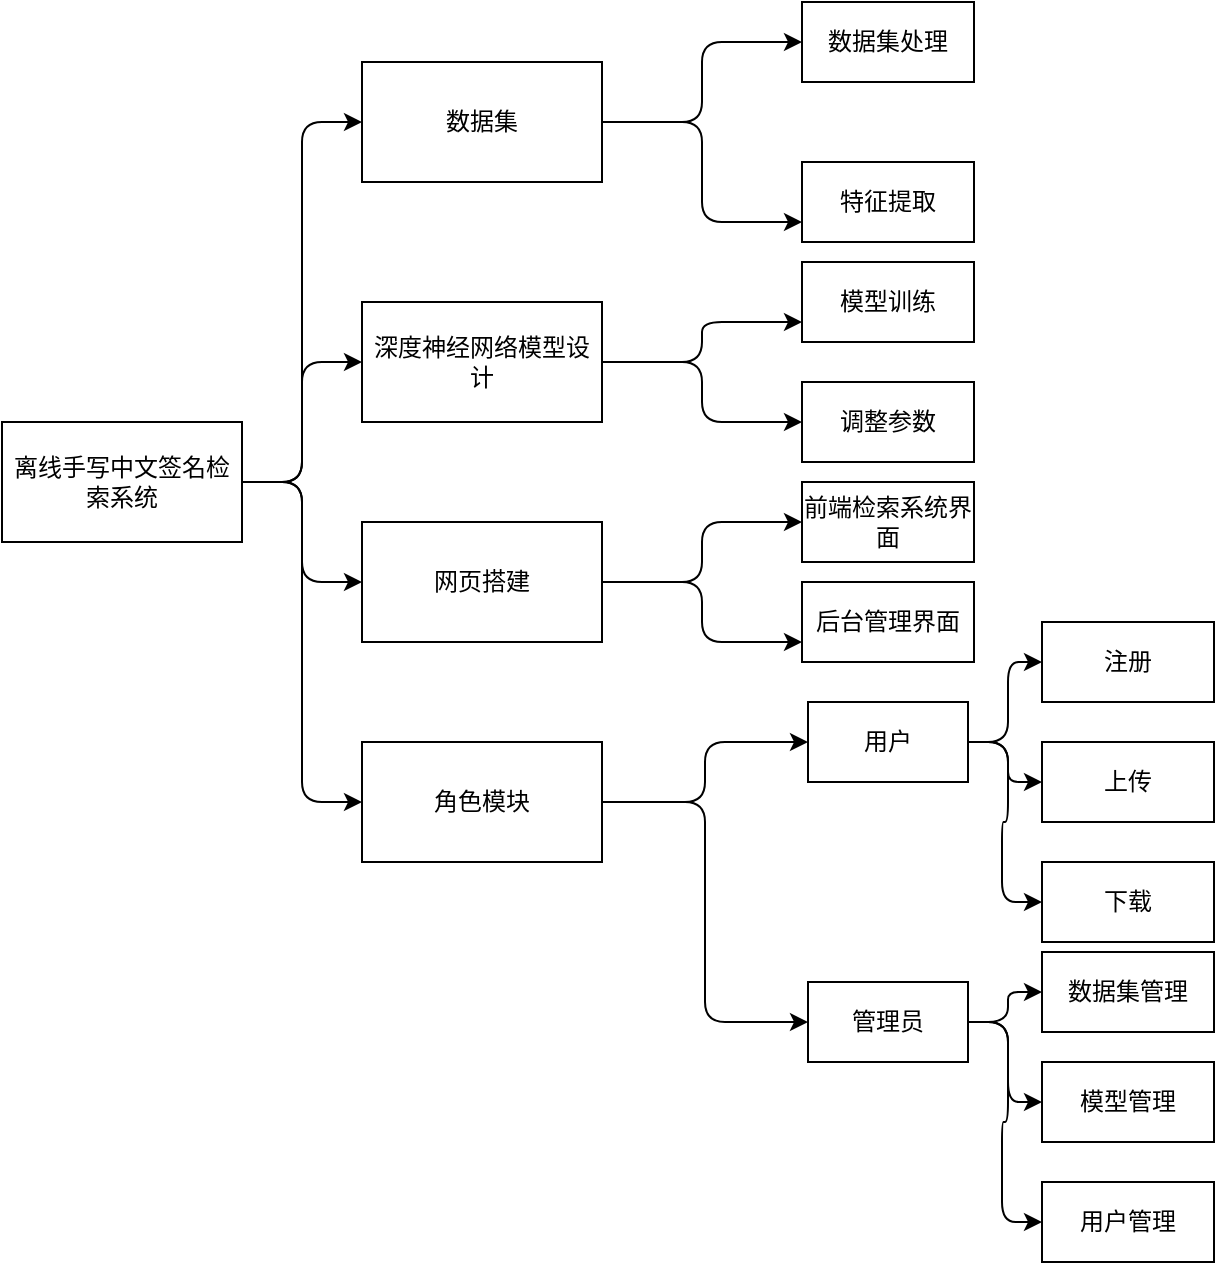 <mxfile version="13.10.9" type="github">
  <diagram id="qXqdcM5BHF09fprWpOBC" name="Page-1">
    <mxGraphModel dx="1221" dy="682" grid="1" gridSize="10" guides="1" tooltips="1" connect="1" arrows="1" fold="1" page="1" pageScale="1" pageWidth="827" pageHeight="1169" math="0" shadow="0">
      <root>
        <mxCell id="0" />
        <mxCell id="1" parent="0" />
        <mxCell id="H1arYDrGyoaEVPMfDtYE-73" style="edgeStyle=orthogonalEdgeStyle;rounded=1;orthogonalLoop=1;jettySize=auto;html=1;entryX=0;entryY=0.5;entryDx=0;entryDy=0;" parent="1" source="H1arYDrGyoaEVPMfDtYE-1" target="H1arYDrGyoaEVPMfDtYE-6" edge="1">
          <mxGeometry relative="1" as="geometry" />
        </mxCell>
        <mxCell id="H1arYDrGyoaEVPMfDtYE-74" style="edgeStyle=orthogonalEdgeStyle;rounded=1;orthogonalLoop=1;jettySize=auto;html=1;entryX=0;entryY=0.5;entryDx=0;entryDy=0;" parent="1" source="H1arYDrGyoaEVPMfDtYE-1" target="H1arYDrGyoaEVPMfDtYE-2" edge="1">
          <mxGeometry relative="1" as="geometry">
            <mxPoint x="230" y="120" as="targetPoint" />
          </mxGeometry>
        </mxCell>
        <mxCell id="H1arYDrGyoaEVPMfDtYE-79" style="edgeStyle=orthogonalEdgeStyle;rounded=1;orthogonalLoop=1;jettySize=auto;html=1;entryX=0;entryY=0.5;entryDx=0;entryDy=0;" parent="1" source="H1arYDrGyoaEVPMfDtYE-1" target="H1arYDrGyoaEVPMfDtYE-8" edge="1">
          <mxGeometry relative="1" as="geometry" />
        </mxCell>
        <mxCell id="H1arYDrGyoaEVPMfDtYE-90" style="edgeStyle=orthogonalEdgeStyle;rounded=1;orthogonalLoop=1;jettySize=auto;html=1;entryX=0;entryY=0.5;entryDx=0;entryDy=0;" parent="1" source="H1arYDrGyoaEVPMfDtYE-1" target="H1arYDrGyoaEVPMfDtYE-53" edge="1">
          <mxGeometry relative="1" as="geometry" />
        </mxCell>
        <mxCell id="H1arYDrGyoaEVPMfDtYE-1" value="离线手写中文签名检索系统" style="rounded=0;whiteSpace=wrap;html=1;" parent="1" vertex="1">
          <mxGeometry x="80" y="280" width="120" height="60" as="geometry" />
        </mxCell>
        <mxCell id="H1arYDrGyoaEVPMfDtYE-75" style="edgeStyle=orthogonalEdgeStyle;rounded=1;orthogonalLoop=1;jettySize=auto;html=1;entryX=0;entryY=0.5;entryDx=0;entryDy=0;" parent="1" source="H1arYDrGyoaEVPMfDtYE-2" target="H1arYDrGyoaEVPMfDtYE-22" edge="1">
          <mxGeometry relative="1" as="geometry" />
        </mxCell>
        <mxCell id="H1arYDrGyoaEVPMfDtYE-76" style="edgeStyle=orthogonalEdgeStyle;rounded=1;orthogonalLoop=1;jettySize=auto;html=1;entryX=0;entryY=0.75;entryDx=0;entryDy=0;" parent="1" source="H1arYDrGyoaEVPMfDtYE-2" target="H1arYDrGyoaEVPMfDtYE-25" edge="1">
          <mxGeometry relative="1" as="geometry" />
        </mxCell>
        <mxCell id="H1arYDrGyoaEVPMfDtYE-2" value="数据集" style="whiteSpace=wrap;html=1;rounded=0;" parent="1" vertex="1">
          <mxGeometry x="260" y="100" width="120" height="60" as="geometry" />
        </mxCell>
        <mxCell id="H1arYDrGyoaEVPMfDtYE-77" style="edgeStyle=orthogonalEdgeStyle;rounded=1;orthogonalLoop=1;jettySize=auto;html=1;entryX=0;entryY=0.75;entryDx=0;entryDy=0;" parent="1" source="H1arYDrGyoaEVPMfDtYE-6" target="H1arYDrGyoaEVPMfDtYE-29" edge="1">
          <mxGeometry relative="1" as="geometry" />
        </mxCell>
        <mxCell id="H1arYDrGyoaEVPMfDtYE-78" style="edgeStyle=orthogonalEdgeStyle;rounded=1;orthogonalLoop=1;jettySize=auto;html=1;entryX=0;entryY=0.5;entryDx=0;entryDy=0;" parent="1" source="H1arYDrGyoaEVPMfDtYE-6" target="H1arYDrGyoaEVPMfDtYE-30" edge="1">
          <mxGeometry relative="1" as="geometry" />
        </mxCell>
        <mxCell id="H1arYDrGyoaEVPMfDtYE-6" value="深度神经网络模型设计" style="whiteSpace=wrap;html=1;rounded=0;" parent="1" vertex="1">
          <mxGeometry x="260" y="220" width="120" height="60" as="geometry" />
        </mxCell>
        <mxCell id="H1arYDrGyoaEVPMfDtYE-80" style="edgeStyle=orthogonalEdgeStyle;rounded=1;orthogonalLoop=1;jettySize=auto;html=1;entryX=0;entryY=0.5;entryDx=0;entryDy=0;" parent="1" source="H1arYDrGyoaEVPMfDtYE-8" target="H1arYDrGyoaEVPMfDtYE-36" edge="1">
          <mxGeometry relative="1" as="geometry" />
        </mxCell>
        <mxCell id="H1arYDrGyoaEVPMfDtYE-81" style="edgeStyle=orthogonalEdgeStyle;rounded=1;orthogonalLoop=1;jettySize=auto;html=1;entryX=0;entryY=0.75;entryDx=0;entryDy=0;" parent="1" source="H1arYDrGyoaEVPMfDtYE-8" target="H1arYDrGyoaEVPMfDtYE-37" edge="1">
          <mxGeometry relative="1" as="geometry" />
        </mxCell>
        <mxCell id="H1arYDrGyoaEVPMfDtYE-8" value="网页搭建" style="rounded=0;whiteSpace=wrap;html=1;" parent="1" vertex="1">
          <mxGeometry x="260" y="330" width="120" height="60" as="geometry" />
        </mxCell>
        <mxCell id="H1arYDrGyoaEVPMfDtYE-87" style="edgeStyle=orthogonalEdgeStyle;rounded=1;orthogonalLoop=1;jettySize=auto;html=1;entryX=0;entryY=0.5;entryDx=0;entryDy=0;" parent="1" source="H1arYDrGyoaEVPMfDtYE-13" target="H1arYDrGyoaEVPMfDtYE-52" edge="1">
          <mxGeometry relative="1" as="geometry" />
        </mxCell>
        <mxCell id="H1arYDrGyoaEVPMfDtYE-88" style="edgeStyle=orthogonalEdgeStyle;rounded=1;orthogonalLoop=1;jettySize=auto;html=1;entryX=0;entryY=0.5;entryDx=0;entryDy=0;" parent="1" source="H1arYDrGyoaEVPMfDtYE-13" target="H1arYDrGyoaEVPMfDtYE-43" edge="1">
          <mxGeometry relative="1" as="geometry" />
        </mxCell>
        <mxCell id="H1arYDrGyoaEVPMfDtYE-89" style="edgeStyle=orthogonalEdgeStyle;rounded=1;orthogonalLoop=1;jettySize=auto;html=1;entryX=0;entryY=0.5;entryDx=0;entryDy=0;" parent="1" source="H1arYDrGyoaEVPMfDtYE-13" target="H1arYDrGyoaEVPMfDtYE-44" edge="1">
          <mxGeometry relative="1" as="geometry" />
        </mxCell>
        <mxCell id="H1arYDrGyoaEVPMfDtYE-13" value="管理员" style="rounded=0;whiteSpace=wrap;html=1;" parent="1" vertex="1">
          <mxGeometry x="483" y="560" width="80" height="40" as="geometry" />
        </mxCell>
        <mxCell id="H1arYDrGyoaEVPMfDtYE-22" value="数据集处理" style="whiteSpace=wrap;html=1;rounded=0;" parent="1" vertex="1">
          <mxGeometry x="480" y="70" width="86" height="40" as="geometry" />
        </mxCell>
        <mxCell id="H1arYDrGyoaEVPMfDtYE-25" value="特征提取" style="rounded=0;whiteSpace=wrap;html=1;" parent="1" vertex="1">
          <mxGeometry x="480" y="150" width="86" height="40" as="geometry" />
        </mxCell>
        <mxCell id="H1arYDrGyoaEVPMfDtYE-29" value="模型训练" style="whiteSpace=wrap;html=1;rounded=0;" parent="1" vertex="1">
          <mxGeometry x="480" y="200" width="86" height="40" as="geometry" />
        </mxCell>
        <mxCell id="H1arYDrGyoaEVPMfDtYE-30" value="调整参数" style="whiteSpace=wrap;html=1;rounded=0;" parent="1" vertex="1">
          <mxGeometry x="480" y="260" width="86" height="40" as="geometry" />
        </mxCell>
        <mxCell id="H1arYDrGyoaEVPMfDtYE-36" value="前端检索系统界面" style="whiteSpace=wrap;html=1;rounded=0;" parent="1" vertex="1">
          <mxGeometry x="480" y="310" width="86" height="40" as="geometry" />
        </mxCell>
        <mxCell id="H1arYDrGyoaEVPMfDtYE-37" value="后台管理界面" style="rounded=0;whiteSpace=wrap;html=1;" parent="1" vertex="1">
          <mxGeometry x="480" y="360" width="86" height="40" as="geometry" />
        </mxCell>
        <mxCell id="H1arYDrGyoaEVPMfDtYE-43" value="模型管理" style="whiteSpace=wrap;html=1;rounded=0;" parent="1" vertex="1">
          <mxGeometry x="600" y="600" width="86" height="40" as="geometry" />
        </mxCell>
        <mxCell id="H1arYDrGyoaEVPMfDtYE-44" value="用户管理" style="whiteSpace=wrap;html=1;rounded=0;" parent="1" vertex="1">
          <mxGeometry x="600" y="660" width="86" height="40" as="geometry" />
        </mxCell>
        <mxCell id="H1arYDrGyoaEVPMfDtYE-84" style="edgeStyle=orthogonalEdgeStyle;rounded=1;orthogonalLoop=1;jettySize=auto;html=1;entryX=0;entryY=0.5;entryDx=0;entryDy=0;" parent="1" source="H1arYDrGyoaEVPMfDtYE-51" target="H1arYDrGyoaEVPMfDtYE-54" edge="1">
          <mxGeometry relative="1" as="geometry" />
        </mxCell>
        <mxCell id="H1arYDrGyoaEVPMfDtYE-85" style="edgeStyle=orthogonalEdgeStyle;rounded=1;orthogonalLoop=1;jettySize=auto;html=1;entryX=0;entryY=0.5;entryDx=0;entryDy=0;" parent="1" source="H1arYDrGyoaEVPMfDtYE-51" target="H1arYDrGyoaEVPMfDtYE-55" edge="1">
          <mxGeometry relative="1" as="geometry" />
        </mxCell>
        <mxCell id="H1arYDrGyoaEVPMfDtYE-86" style="edgeStyle=orthogonalEdgeStyle;rounded=1;orthogonalLoop=1;jettySize=auto;html=1;entryX=0;entryY=0.5;entryDx=0;entryDy=0;" parent="1" source="H1arYDrGyoaEVPMfDtYE-51" target="H1arYDrGyoaEVPMfDtYE-56" edge="1">
          <mxGeometry relative="1" as="geometry" />
        </mxCell>
        <mxCell id="H1arYDrGyoaEVPMfDtYE-51" value="用户" style="rounded=0;whiteSpace=wrap;html=1;" parent="1" vertex="1">
          <mxGeometry x="483" y="420" width="80" height="40" as="geometry" />
        </mxCell>
        <mxCell id="H1arYDrGyoaEVPMfDtYE-52" value="数据集管理" style="whiteSpace=wrap;html=1;rounded=0;" parent="1" vertex="1">
          <mxGeometry x="600" y="545" width="86" height="40" as="geometry" />
        </mxCell>
        <mxCell id="H1arYDrGyoaEVPMfDtYE-82" style="edgeStyle=orthogonalEdgeStyle;rounded=1;orthogonalLoop=1;jettySize=auto;html=1;entryX=0;entryY=0.5;entryDx=0;entryDy=0;" parent="1" source="H1arYDrGyoaEVPMfDtYE-53" target="H1arYDrGyoaEVPMfDtYE-51" edge="1">
          <mxGeometry relative="1" as="geometry" />
        </mxCell>
        <mxCell id="H1arYDrGyoaEVPMfDtYE-83" style="edgeStyle=orthogonalEdgeStyle;rounded=1;orthogonalLoop=1;jettySize=auto;html=1;entryX=0;entryY=0.5;entryDx=0;entryDy=0;" parent="1" source="H1arYDrGyoaEVPMfDtYE-53" target="H1arYDrGyoaEVPMfDtYE-13" edge="1">
          <mxGeometry relative="1" as="geometry" />
        </mxCell>
        <mxCell id="H1arYDrGyoaEVPMfDtYE-53" value="角色模块" style="rounded=0;whiteSpace=wrap;html=1;" parent="1" vertex="1">
          <mxGeometry x="260" y="440" width="120" height="60" as="geometry" />
        </mxCell>
        <mxCell id="H1arYDrGyoaEVPMfDtYE-54" value="注册" style="whiteSpace=wrap;html=1;rounded=0;" parent="1" vertex="1">
          <mxGeometry x="600" y="380" width="86" height="40" as="geometry" />
        </mxCell>
        <mxCell id="H1arYDrGyoaEVPMfDtYE-55" value="上传" style="whiteSpace=wrap;html=1;rounded=0;" parent="1" vertex="1">
          <mxGeometry x="600" y="440" width="86" height="40" as="geometry" />
        </mxCell>
        <mxCell id="H1arYDrGyoaEVPMfDtYE-56" value="下载" style="whiteSpace=wrap;html=1;rounded=0;" parent="1" vertex="1">
          <mxGeometry x="600" y="500" width="86" height="40" as="geometry" />
        </mxCell>
      </root>
    </mxGraphModel>
  </diagram>
</mxfile>
